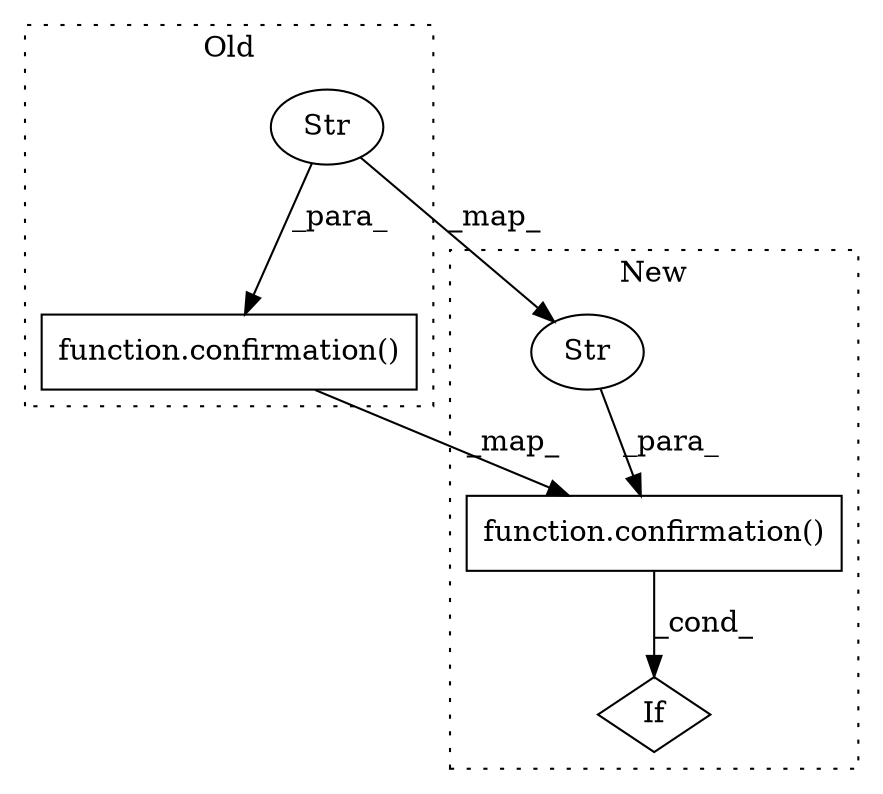 digraph G {
subgraph cluster0 {
1 [label="function.confirmation()" a="75" s="7777,7951" l="30,14" shape="box"];
4 [label="Str" a="66" s="7807" l="144" shape="ellipse"];
label = "Old";
style="dotted";
}
subgraph cluster1 {
2 [label="function.confirmation()" a="75" s="7792,7966" l="30,14" shape="box"];
3 [label="If" a="96" s="7789" l="3" shape="diamond"];
5 [label="Str" a="66" s="7822" l="144" shape="ellipse"];
label = "New";
style="dotted";
}
1 -> 2 [label="_map_"];
2 -> 3 [label="_cond_"];
4 -> 5 [label="_map_"];
4 -> 1 [label="_para_"];
5 -> 2 [label="_para_"];
}